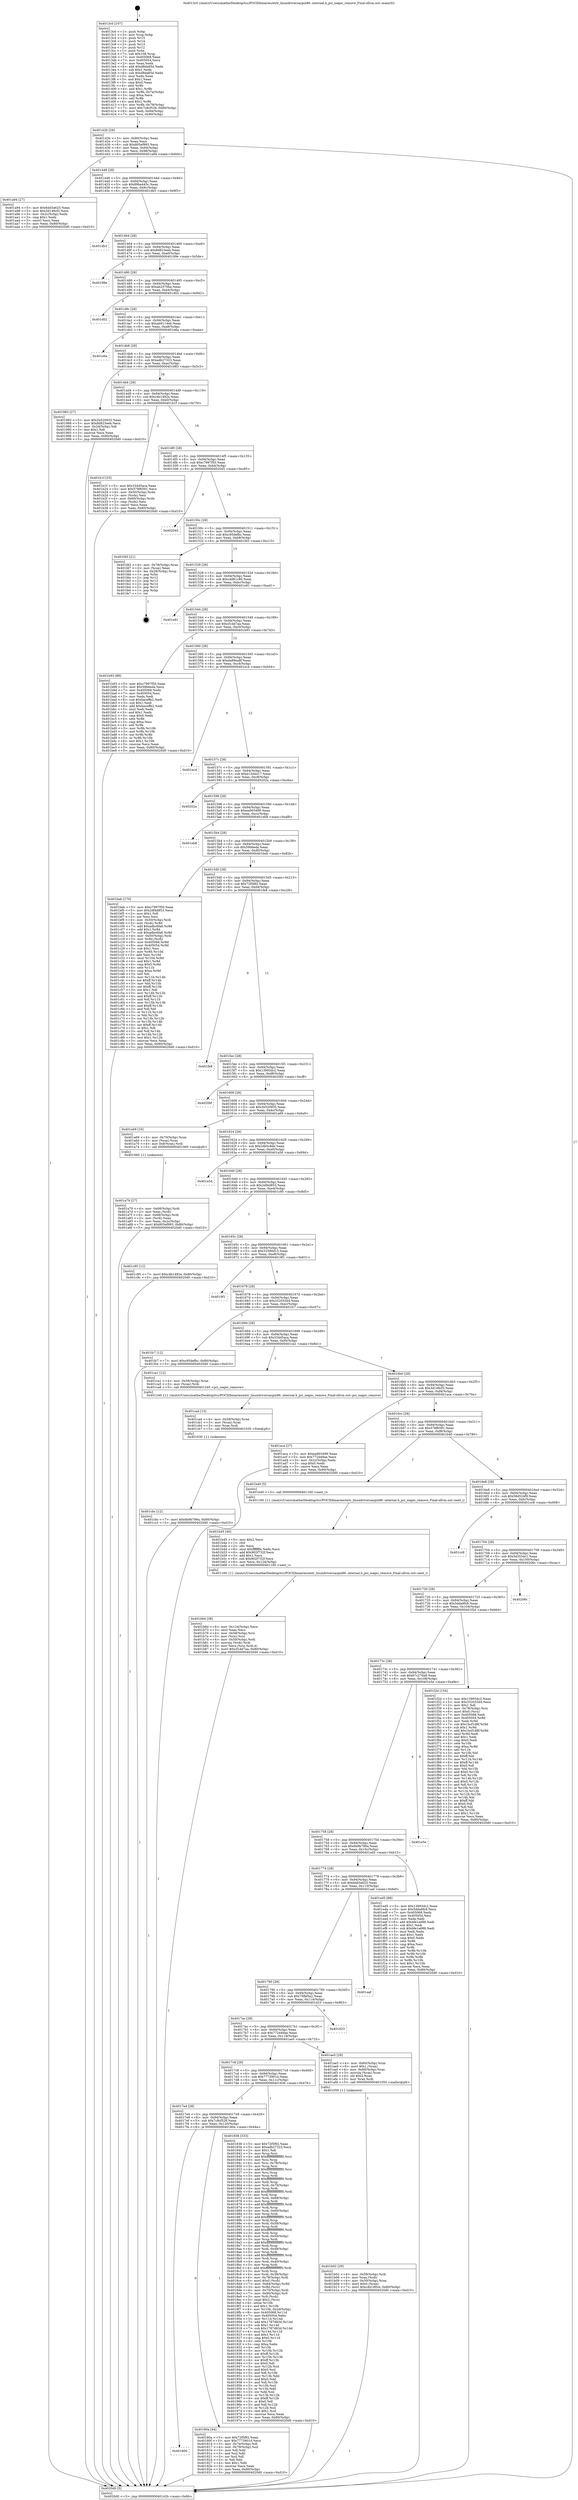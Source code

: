 digraph "0x4013c0" {
  label = "0x4013c0 (/mnt/c/Users/mathe/Desktop/tcc/POCII/binaries/extr_linuxdriversacpix86..internal.h_pci_ioapic_remove_Final-ollvm.out::main(0))"
  labelloc = "t"
  node[shape=record]

  Entry [label="",width=0.3,height=0.3,shape=circle,fillcolor=black,style=filled]
  "0x40142b" [label="{
     0x40142b [29]\l
     | [instrs]\l
     &nbsp;&nbsp;0x40142b \<+3\>: mov -0x80(%rbp),%eax\l
     &nbsp;&nbsp;0x40142e \<+2\>: mov %eax,%ecx\l
     &nbsp;&nbsp;0x401430 \<+6\>: sub $0x805ef993,%ecx\l
     &nbsp;&nbsp;0x401436 \<+6\>: mov %eax,-0x94(%rbp)\l
     &nbsp;&nbsp;0x40143c \<+6\>: mov %ecx,-0x98(%rbp)\l
     &nbsp;&nbsp;0x401442 \<+6\>: je 0000000000401a94 \<main+0x6d4\>\l
  }"]
  "0x401a94" [label="{
     0x401a94 [27]\l
     | [instrs]\l
     &nbsp;&nbsp;0x401a94 \<+5\>: mov $0x6dd3a625,%eax\l
     &nbsp;&nbsp;0x401a99 \<+5\>: mov $0x3d148cf3,%ecx\l
     &nbsp;&nbsp;0x401a9e \<+3\>: mov -0x2c(%rbp),%edx\l
     &nbsp;&nbsp;0x401aa1 \<+3\>: cmp $0x1,%edx\l
     &nbsp;&nbsp;0x401aa4 \<+3\>: cmovl %ecx,%eax\l
     &nbsp;&nbsp;0x401aa7 \<+3\>: mov %eax,-0x80(%rbp)\l
     &nbsp;&nbsp;0x401aaa \<+5\>: jmp 00000000004020d0 \<main+0xd10\>\l
  }"]
  "0x401448" [label="{
     0x401448 [28]\l
     | [instrs]\l
     &nbsp;&nbsp;0x401448 \<+5\>: jmp 000000000040144d \<main+0x8d\>\l
     &nbsp;&nbsp;0x40144d \<+6\>: mov -0x94(%rbp),%eax\l
     &nbsp;&nbsp;0x401453 \<+5\>: sub $0x89ba445c,%eax\l
     &nbsp;&nbsp;0x401458 \<+6\>: mov %eax,-0x9c(%rbp)\l
     &nbsp;&nbsp;0x40145e \<+6\>: je 0000000000401db3 \<main+0x9f3\>\l
  }"]
  Exit [label="",width=0.3,height=0.3,shape=circle,fillcolor=black,style=filled,peripheries=2]
  "0x401db3" [label="{
     0x401db3\l
  }", style=dashed]
  "0x401464" [label="{
     0x401464 [28]\l
     | [instrs]\l
     &nbsp;&nbsp;0x401464 \<+5\>: jmp 0000000000401469 \<main+0xa9\>\l
     &nbsp;&nbsp;0x401469 \<+6\>: mov -0x94(%rbp),%eax\l
     &nbsp;&nbsp;0x40146f \<+5\>: sub $0x8d823eeb,%eax\l
     &nbsp;&nbsp;0x401474 \<+6\>: mov %eax,-0xa0(%rbp)\l
     &nbsp;&nbsp;0x40147a \<+6\>: je 000000000040199e \<main+0x5de\>\l
  }"]
  "0x401cbc" [label="{
     0x401cbc [12]\l
     | [instrs]\l
     &nbsp;&nbsp;0x401cbc \<+7\>: movl $0x6b9b786a,-0x80(%rbp)\l
     &nbsp;&nbsp;0x401cc3 \<+5\>: jmp 00000000004020d0 \<main+0xd10\>\l
  }"]
  "0x40199e" [label="{
     0x40199e\l
  }", style=dashed]
  "0x401480" [label="{
     0x401480 [28]\l
     | [instrs]\l
     &nbsp;&nbsp;0x401480 \<+5\>: jmp 0000000000401485 \<main+0xc5\>\l
     &nbsp;&nbsp;0x401485 \<+6\>: mov -0x94(%rbp),%eax\l
     &nbsp;&nbsp;0x40148b \<+5\>: sub $0xab2570ba,%eax\l
     &nbsp;&nbsp;0x401490 \<+6\>: mov %eax,-0xa4(%rbp)\l
     &nbsp;&nbsp;0x401496 \<+6\>: je 0000000000401d02 \<main+0x942\>\l
  }"]
  "0x401cad" [label="{
     0x401cad [15]\l
     | [instrs]\l
     &nbsp;&nbsp;0x401cad \<+4\>: mov -0x58(%rbp),%rax\l
     &nbsp;&nbsp;0x401cb1 \<+3\>: mov (%rax),%rax\l
     &nbsp;&nbsp;0x401cb4 \<+3\>: mov %rax,%rdi\l
     &nbsp;&nbsp;0x401cb7 \<+5\>: call 0000000000401030 \<free@plt\>\l
     | [calls]\l
     &nbsp;&nbsp;0x401030 \{1\} (unknown)\l
  }"]
  "0x401d02" [label="{
     0x401d02\l
  }", style=dashed]
  "0x40149c" [label="{
     0x40149c [28]\l
     | [instrs]\l
     &nbsp;&nbsp;0x40149c \<+5\>: jmp 00000000004014a1 \<main+0xe1\>\l
     &nbsp;&nbsp;0x4014a1 \<+6\>: mov -0x94(%rbp),%eax\l
     &nbsp;&nbsp;0x4014a7 \<+5\>: sub $0xab9114eb,%eax\l
     &nbsp;&nbsp;0x4014ac \<+6\>: mov %eax,-0xa8(%rbp)\l
     &nbsp;&nbsp;0x4014b2 \<+6\>: je 0000000000401e6a \<main+0xaaa\>\l
  }"]
  "0x401b6d" [label="{
     0x401b6d [38]\l
     | [instrs]\l
     &nbsp;&nbsp;0x401b6d \<+6\>: mov -0x124(%rbp),%ecx\l
     &nbsp;&nbsp;0x401b73 \<+3\>: imul %eax,%ecx\l
     &nbsp;&nbsp;0x401b76 \<+4\>: mov -0x58(%rbp),%rsi\l
     &nbsp;&nbsp;0x401b7a \<+3\>: mov (%rsi),%rsi\l
     &nbsp;&nbsp;0x401b7d \<+4\>: mov -0x50(%rbp),%rdi\l
     &nbsp;&nbsp;0x401b81 \<+3\>: movslq (%rdi),%rdi\l
     &nbsp;&nbsp;0x401b84 \<+3\>: mov %ecx,(%rsi,%rdi,4)\l
     &nbsp;&nbsp;0x401b87 \<+7\>: movl $0xcf1dd7aa,-0x80(%rbp)\l
     &nbsp;&nbsp;0x401b8e \<+5\>: jmp 00000000004020d0 \<main+0xd10\>\l
  }"]
  "0x401e6a" [label="{
     0x401e6a\l
  }", style=dashed]
  "0x4014b8" [label="{
     0x4014b8 [28]\l
     | [instrs]\l
     &nbsp;&nbsp;0x4014b8 \<+5\>: jmp 00000000004014bd \<main+0xfd\>\l
     &nbsp;&nbsp;0x4014bd \<+6\>: mov -0x94(%rbp),%eax\l
     &nbsp;&nbsp;0x4014c3 \<+5\>: sub $0xadb27323,%eax\l
     &nbsp;&nbsp;0x4014c8 \<+6\>: mov %eax,-0xac(%rbp)\l
     &nbsp;&nbsp;0x4014ce \<+6\>: je 0000000000401983 \<main+0x5c3\>\l
  }"]
  "0x401b45" [label="{
     0x401b45 [40]\l
     | [instrs]\l
     &nbsp;&nbsp;0x401b45 \<+5\>: mov $0x2,%ecx\l
     &nbsp;&nbsp;0x401b4a \<+1\>: cltd\l
     &nbsp;&nbsp;0x401b4b \<+2\>: idiv %ecx\l
     &nbsp;&nbsp;0x401b4d \<+6\>: imul $0xfffffffe,%edx,%ecx\l
     &nbsp;&nbsp;0x401b53 \<+6\>: add $0x902f732f,%ecx\l
     &nbsp;&nbsp;0x401b59 \<+3\>: add $0x1,%ecx\l
     &nbsp;&nbsp;0x401b5c \<+6\>: sub $0x902f732f,%ecx\l
     &nbsp;&nbsp;0x401b62 \<+6\>: mov %ecx,-0x124(%rbp)\l
     &nbsp;&nbsp;0x401b68 \<+5\>: call 0000000000401160 \<next_i\>\l
     | [calls]\l
     &nbsp;&nbsp;0x401160 \{1\} (/mnt/c/Users/mathe/Desktop/tcc/POCII/binaries/extr_linuxdriversacpix86..internal.h_pci_ioapic_remove_Final-ollvm.out::next_i)\l
  }"]
  "0x401983" [label="{
     0x401983 [27]\l
     | [instrs]\l
     &nbsp;&nbsp;0x401983 \<+5\>: mov $0x2b520935,%eax\l
     &nbsp;&nbsp;0x401988 \<+5\>: mov $0x8d823eeb,%ecx\l
     &nbsp;&nbsp;0x40198d \<+3\>: mov -0x2d(%rbp),%dl\l
     &nbsp;&nbsp;0x401990 \<+3\>: test $0x1,%dl\l
     &nbsp;&nbsp;0x401993 \<+3\>: cmovne %ecx,%eax\l
     &nbsp;&nbsp;0x401996 \<+3\>: mov %eax,-0x80(%rbp)\l
     &nbsp;&nbsp;0x401999 \<+5\>: jmp 00000000004020d0 \<main+0xd10\>\l
  }"]
  "0x4014d4" [label="{
     0x4014d4 [28]\l
     | [instrs]\l
     &nbsp;&nbsp;0x4014d4 \<+5\>: jmp 00000000004014d9 \<main+0x119\>\l
     &nbsp;&nbsp;0x4014d9 \<+6\>: mov -0x94(%rbp),%eax\l
     &nbsp;&nbsp;0x4014df \<+5\>: sub $0xc4b1492e,%eax\l
     &nbsp;&nbsp;0x4014e4 \<+6\>: mov %eax,-0xb0(%rbp)\l
     &nbsp;&nbsp;0x4014ea \<+6\>: je 0000000000401b1f \<main+0x75f\>\l
  }"]
  "0x401b02" [label="{
     0x401b02 [29]\l
     | [instrs]\l
     &nbsp;&nbsp;0x401b02 \<+4\>: mov -0x58(%rbp),%rdi\l
     &nbsp;&nbsp;0x401b06 \<+3\>: mov %rax,(%rdi)\l
     &nbsp;&nbsp;0x401b09 \<+4\>: mov -0x50(%rbp),%rax\l
     &nbsp;&nbsp;0x401b0d \<+6\>: movl $0x0,(%rax)\l
     &nbsp;&nbsp;0x401b13 \<+7\>: movl $0xc4b1492e,-0x80(%rbp)\l
     &nbsp;&nbsp;0x401b1a \<+5\>: jmp 00000000004020d0 \<main+0xd10\>\l
  }"]
  "0x401b1f" [label="{
     0x401b1f [33]\l
     | [instrs]\l
     &nbsp;&nbsp;0x401b1f \<+5\>: mov $0x334d5aca,%eax\l
     &nbsp;&nbsp;0x401b24 \<+5\>: mov $0x578f6591,%ecx\l
     &nbsp;&nbsp;0x401b29 \<+4\>: mov -0x50(%rbp),%rdx\l
     &nbsp;&nbsp;0x401b2d \<+2\>: mov (%rdx),%esi\l
     &nbsp;&nbsp;0x401b2f \<+4\>: mov -0x60(%rbp),%rdx\l
     &nbsp;&nbsp;0x401b33 \<+2\>: cmp (%rdx),%esi\l
     &nbsp;&nbsp;0x401b35 \<+3\>: cmovl %ecx,%eax\l
     &nbsp;&nbsp;0x401b38 \<+3\>: mov %eax,-0x80(%rbp)\l
     &nbsp;&nbsp;0x401b3b \<+5\>: jmp 00000000004020d0 \<main+0xd10\>\l
  }"]
  "0x4014f0" [label="{
     0x4014f0 [28]\l
     | [instrs]\l
     &nbsp;&nbsp;0x4014f0 \<+5\>: jmp 00000000004014f5 \<main+0x135\>\l
     &nbsp;&nbsp;0x4014f5 \<+6\>: mov -0x94(%rbp),%eax\l
     &nbsp;&nbsp;0x4014fb \<+5\>: sub $0xc7997f50,%eax\l
     &nbsp;&nbsp;0x401500 \<+6\>: mov %eax,-0xb4(%rbp)\l
     &nbsp;&nbsp;0x401506 \<+6\>: je 0000000000402045 \<main+0xc85\>\l
  }"]
  "0x401a79" [label="{
     0x401a79 [27]\l
     | [instrs]\l
     &nbsp;&nbsp;0x401a79 \<+4\>: mov -0x68(%rbp),%rdi\l
     &nbsp;&nbsp;0x401a7d \<+2\>: mov %eax,(%rdi)\l
     &nbsp;&nbsp;0x401a7f \<+4\>: mov -0x68(%rbp),%rdi\l
     &nbsp;&nbsp;0x401a83 \<+2\>: mov (%rdi),%eax\l
     &nbsp;&nbsp;0x401a85 \<+3\>: mov %eax,-0x2c(%rbp)\l
     &nbsp;&nbsp;0x401a88 \<+7\>: movl $0x805ef993,-0x80(%rbp)\l
     &nbsp;&nbsp;0x401a8f \<+5\>: jmp 00000000004020d0 \<main+0xd10\>\l
  }"]
  "0x402045" [label="{
     0x402045\l
  }", style=dashed]
  "0x40150c" [label="{
     0x40150c [28]\l
     | [instrs]\l
     &nbsp;&nbsp;0x40150c \<+5\>: jmp 0000000000401511 \<main+0x151\>\l
     &nbsp;&nbsp;0x401511 \<+6\>: mov -0x94(%rbp),%eax\l
     &nbsp;&nbsp;0x401517 \<+5\>: sub $0xc95defbc,%eax\l
     &nbsp;&nbsp;0x40151c \<+6\>: mov %eax,-0xb8(%rbp)\l
     &nbsp;&nbsp;0x401522 \<+6\>: je 0000000000401fd3 \<main+0xc13\>\l
  }"]
  "0x4013c0" [label="{
     0x4013c0 [107]\l
     | [instrs]\l
     &nbsp;&nbsp;0x4013c0 \<+1\>: push %rbp\l
     &nbsp;&nbsp;0x4013c1 \<+3\>: mov %rsp,%rbp\l
     &nbsp;&nbsp;0x4013c4 \<+2\>: push %r15\l
     &nbsp;&nbsp;0x4013c6 \<+2\>: push %r14\l
     &nbsp;&nbsp;0x4013c8 \<+2\>: push %r13\l
     &nbsp;&nbsp;0x4013ca \<+2\>: push %r12\l
     &nbsp;&nbsp;0x4013cc \<+1\>: push %rbx\l
     &nbsp;&nbsp;0x4013cd \<+7\>: sub $0x108,%rsp\l
     &nbsp;&nbsp;0x4013d4 \<+7\>: mov 0x405068,%eax\l
     &nbsp;&nbsp;0x4013db \<+7\>: mov 0x405054,%ecx\l
     &nbsp;&nbsp;0x4013e2 \<+2\>: mov %eax,%edx\l
     &nbsp;&nbsp;0x4013e4 \<+6\>: add $0xd8da85d,%edx\l
     &nbsp;&nbsp;0x4013ea \<+3\>: sub $0x1,%edx\l
     &nbsp;&nbsp;0x4013ed \<+6\>: sub $0xd8da85d,%edx\l
     &nbsp;&nbsp;0x4013f3 \<+3\>: imul %edx,%eax\l
     &nbsp;&nbsp;0x4013f6 \<+3\>: and $0x1,%eax\l
     &nbsp;&nbsp;0x4013f9 \<+3\>: cmp $0x0,%eax\l
     &nbsp;&nbsp;0x4013fc \<+4\>: sete %r8b\l
     &nbsp;&nbsp;0x401400 \<+4\>: and $0x1,%r8b\l
     &nbsp;&nbsp;0x401404 \<+4\>: mov %r8b,-0x7a(%rbp)\l
     &nbsp;&nbsp;0x401408 \<+3\>: cmp $0xa,%ecx\l
     &nbsp;&nbsp;0x40140b \<+4\>: setl %r8b\l
     &nbsp;&nbsp;0x40140f \<+4\>: and $0x1,%r8b\l
     &nbsp;&nbsp;0x401413 \<+4\>: mov %r8b,-0x79(%rbp)\l
     &nbsp;&nbsp;0x401417 \<+7\>: movl $0x7c8cf528,-0x80(%rbp)\l
     &nbsp;&nbsp;0x40141e \<+6\>: mov %edi,-0x84(%rbp)\l
     &nbsp;&nbsp;0x401424 \<+7\>: mov %rsi,-0x90(%rbp)\l
  }"]
  "0x401fd3" [label="{
     0x401fd3 [21]\l
     | [instrs]\l
     &nbsp;&nbsp;0x401fd3 \<+4\>: mov -0x78(%rbp),%rax\l
     &nbsp;&nbsp;0x401fd7 \<+2\>: mov (%rax),%eax\l
     &nbsp;&nbsp;0x401fd9 \<+4\>: lea -0x28(%rbp),%rsp\l
     &nbsp;&nbsp;0x401fdd \<+1\>: pop %rbx\l
     &nbsp;&nbsp;0x401fde \<+2\>: pop %r12\l
     &nbsp;&nbsp;0x401fe0 \<+2\>: pop %r13\l
     &nbsp;&nbsp;0x401fe2 \<+2\>: pop %r14\l
     &nbsp;&nbsp;0x401fe4 \<+2\>: pop %r15\l
     &nbsp;&nbsp;0x401fe6 \<+1\>: pop %rbp\l
     &nbsp;&nbsp;0x401fe7 \<+1\>: ret\l
  }"]
  "0x401528" [label="{
     0x401528 [28]\l
     | [instrs]\l
     &nbsp;&nbsp;0x401528 \<+5\>: jmp 000000000040152d \<main+0x16d\>\l
     &nbsp;&nbsp;0x40152d \<+6\>: mov -0x94(%rbp),%eax\l
     &nbsp;&nbsp;0x401533 \<+5\>: sub $0xcdd61c80,%eax\l
     &nbsp;&nbsp;0x401538 \<+6\>: mov %eax,-0xbc(%rbp)\l
     &nbsp;&nbsp;0x40153e \<+6\>: je 0000000000401e91 \<main+0xad1\>\l
  }"]
  "0x4020d0" [label="{
     0x4020d0 [5]\l
     | [instrs]\l
     &nbsp;&nbsp;0x4020d0 \<+5\>: jmp 000000000040142b \<main+0x6b\>\l
  }"]
  "0x401e91" [label="{
     0x401e91\l
  }", style=dashed]
  "0x401544" [label="{
     0x401544 [28]\l
     | [instrs]\l
     &nbsp;&nbsp;0x401544 \<+5\>: jmp 0000000000401549 \<main+0x189\>\l
     &nbsp;&nbsp;0x401549 \<+6\>: mov -0x94(%rbp),%eax\l
     &nbsp;&nbsp;0x40154f \<+5\>: sub $0xcf1dd7aa,%eax\l
     &nbsp;&nbsp;0x401554 \<+6\>: mov %eax,-0xc0(%rbp)\l
     &nbsp;&nbsp;0x40155a \<+6\>: je 0000000000401b93 \<main+0x7d3\>\l
  }"]
  "0x401800" [label="{
     0x401800\l
  }", style=dashed]
  "0x401b93" [label="{
     0x401b93 [88]\l
     | [instrs]\l
     &nbsp;&nbsp;0x401b93 \<+5\>: mov $0xc7997f50,%eax\l
     &nbsp;&nbsp;0x401b98 \<+5\>: mov $0x59b6eda,%ecx\l
     &nbsp;&nbsp;0x401b9d \<+7\>: mov 0x405068,%edx\l
     &nbsp;&nbsp;0x401ba4 \<+7\>: mov 0x405054,%esi\l
     &nbsp;&nbsp;0x401bab \<+2\>: mov %edx,%edi\l
     &nbsp;&nbsp;0x401bad \<+6\>: sub $0xbaceffe2,%edi\l
     &nbsp;&nbsp;0x401bb3 \<+3\>: sub $0x1,%edi\l
     &nbsp;&nbsp;0x401bb6 \<+6\>: add $0xbaceffe2,%edi\l
     &nbsp;&nbsp;0x401bbc \<+3\>: imul %edi,%edx\l
     &nbsp;&nbsp;0x401bbf \<+3\>: and $0x1,%edx\l
     &nbsp;&nbsp;0x401bc2 \<+3\>: cmp $0x0,%edx\l
     &nbsp;&nbsp;0x401bc5 \<+4\>: sete %r8b\l
     &nbsp;&nbsp;0x401bc9 \<+3\>: cmp $0xa,%esi\l
     &nbsp;&nbsp;0x401bcc \<+4\>: setl %r9b\l
     &nbsp;&nbsp;0x401bd0 \<+3\>: mov %r8b,%r10b\l
     &nbsp;&nbsp;0x401bd3 \<+3\>: and %r9b,%r10b\l
     &nbsp;&nbsp;0x401bd6 \<+3\>: xor %r9b,%r8b\l
     &nbsp;&nbsp;0x401bd9 \<+3\>: or %r8b,%r10b\l
     &nbsp;&nbsp;0x401bdc \<+4\>: test $0x1,%r10b\l
     &nbsp;&nbsp;0x401be0 \<+3\>: cmovne %ecx,%eax\l
     &nbsp;&nbsp;0x401be3 \<+3\>: mov %eax,-0x80(%rbp)\l
     &nbsp;&nbsp;0x401be6 \<+5\>: jmp 00000000004020d0 \<main+0xd10\>\l
  }"]
  "0x401560" [label="{
     0x401560 [28]\l
     | [instrs]\l
     &nbsp;&nbsp;0x401560 \<+5\>: jmp 0000000000401565 \<main+0x1a5\>\l
     &nbsp;&nbsp;0x401565 \<+6\>: mov -0x94(%rbp),%eax\l
     &nbsp;&nbsp;0x40156b \<+5\>: sub $0xda89ea8f,%eax\l
     &nbsp;&nbsp;0x401570 \<+6\>: mov %eax,-0xc4(%rbp)\l
     &nbsp;&nbsp;0x401576 \<+6\>: je 0000000000401ec4 \<main+0xb04\>\l
  }"]
  "0x40180a" [label="{
     0x40180a [44]\l
     | [instrs]\l
     &nbsp;&nbsp;0x40180a \<+5\>: mov $0x72f5f92,%eax\l
     &nbsp;&nbsp;0x40180f \<+5\>: mov $0x7773901d,%ecx\l
     &nbsp;&nbsp;0x401814 \<+3\>: mov -0x7a(%rbp),%dl\l
     &nbsp;&nbsp;0x401817 \<+4\>: mov -0x79(%rbp),%sil\l
     &nbsp;&nbsp;0x40181b \<+3\>: mov %dl,%dil\l
     &nbsp;&nbsp;0x40181e \<+3\>: and %sil,%dil\l
     &nbsp;&nbsp;0x401821 \<+3\>: xor %sil,%dl\l
     &nbsp;&nbsp;0x401824 \<+3\>: or %dl,%dil\l
     &nbsp;&nbsp;0x401827 \<+4\>: test $0x1,%dil\l
     &nbsp;&nbsp;0x40182b \<+3\>: cmovne %ecx,%eax\l
     &nbsp;&nbsp;0x40182e \<+3\>: mov %eax,-0x80(%rbp)\l
     &nbsp;&nbsp;0x401831 \<+5\>: jmp 00000000004020d0 \<main+0xd10\>\l
  }"]
  "0x401ec4" [label="{
     0x401ec4\l
  }", style=dashed]
  "0x40157c" [label="{
     0x40157c [28]\l
     | [instrs]\l
     &nbsp;&nbsp;0x40157c \<+5\>: jmp 0000000000401581 \<main+0x1c1\>\l
     &nbsp;&nbsp;0x401581 \<+6\>: mov -0x94(%rbp),%eax\l
     &nbsp;&nbsp;0x401587 \<+5\>: sub $0xe12d4417,%eax\l
     &nbsp;&nbsp;0x40158c \<+6\>: mov %eax,-0xc8(%rbp)\l
     &nbsp;&nbsp;0x401592 \<+6\>: je 000000000040202a \<main+0xc6a\>\l
  }"]
  "0x4017e4" [label="{
     0x4017e4 [28]\l
     | [instrs]\l
     &nbsp;&nbsp;0x4017e4 \<+5\>: jmp 00000000004017e9 \<main+0x429\>\l
     &nbsp;&nbsp;0x4017e9 \<+6\>: mov -0x94(%rbp),%eax\l
     &nbsp;&nbsp;0x4017ef \<+5\>: sub $0x7c8cf528,%eax\l
     &nbsp;&nbsp;0x4017f4 \<+6\>: mov %eax,-0x120(%rbp)\l
     &nbsp;&nbsp;0x4017fa \<+6\>: je 000000000040180a \<main+0x44a\>\l
  }"]
  "0x40202a" [label="{
     0x40202a\l
  }", style=dashed]
  "0x401598" [label="{
     0x401598 [28]\l
     | [instrs]\l
     &nbsp;&nbsp;0x401598 \<+5\>: jmp 000000000040159d \<main+0x1dd\>\l
     &nbsp;&nbsp;0x40159d \<+6\>: mov -0x94(%rbp),%eax\l
     &nbsp;&nbsp;0x4015a3 \<+5\>: sub $0xea903499,%eax\l
     &nbsp;&nbsp;0x4015a8 \<+6\>: mov %eax,-0xcc(%rbp)\l
     &nbsp;&nbsp;0x4015ae \<+6\>: je 0000000000401eb8 \<main+0xaf8\>\l
  }"]
  "0x401836" [label="{
     0x401836 [333]\l
     | [instrs]\l
     &nbsp;&nbsp;0x401836 \<+5\>: mov $0x72f5f92,%eax\l
     &nbsp;&nbsp;0x40183b \<+5\>: mov $0xadb27323,%ecx\l
     &nbsp;&nbsp;0x401840 \<+2\>: mov $0x1,%dl\l
     &nbsp;&nbsp;0x401842 \<+3\>: mov %rsp,%rsi\l
     &nbsp;&nbsp;0x401845 \<+4\>: add $0xfffffffffffffff0,%rsi\l
     &nbsp;&nbsp;0x401849 \<+3\>: mov %rsi,%rsp\l
     &nbsp;&nbsp;0x40184c \<+4\>: mov %rsi,-0x78(%rbp)\l
     &nbsp;&nbsp;0x401850 \<+3\>: mov %rsp,%rsi\l
     &nbsp;&nbsp;0x401853 \<+4\>: add $0xfffffffffffffff0,%rsi\l
     &nbsp;&nbsp;0x401857 \<+3\>: mov %rsi,%rsp\l
     &nbsp;&nbsp;0x40185a \<+3\>: mov %rsp,%rdi\l
     &nbsp;&nbsp;0x40185d \<+4\>: add $0xfffffffffffffff0,%rdi\l
     &nbsp;&nbsp;0x401861 \<+3\>: mov %rdi,%rsp\l
     &nbsp;&nbsp;0x401864 \<+4\>: mov %rdi,-0x70(%rbp)\l
     &nbsp;&nbsp;0x401868 \<+3\>: mov %rsp,%rdi\l
     &nbsp;&nbsp;0x40186b \<+4\>: add $0xfffffffffffffff0,%rdi\l
     &nbsp;&nbsp;0x40186f \<+3\>: mov %rdi,%rsp\l
     &nbsp;&nbsp;0x401872 \<+4\>: mov %rdi,-0x68(%rbp)\l
     &nbsp;&nbsp;0x401876 \<+3\>: mov %rsp,%rdi\l
     &nbsp;&nbsp;0x401879 \<+4\>: add $0xfffffffffffffff0,%rdi\l
     &nbsp;&nbsp;0x40187d \<+3\>: mov %rdi,%rsp\l
     &nbsp;&nbsp;0x401880 \<+4\>: mov %rdi,-0x60(%rbp)\l
     &nbsp;&nbsp;0x401884 \<+3\>: mov %rsp,%rdi\l
     &nbsp;&nbsp;0x401887 \<+4\>: add $0xfffffffffffffff0,%rdi\l
     &nbsp;&nbsp;0x40188b \<+3\>: mov %rdi,%rsp\l
     &nbsp;&nbsp;0x40188e \<+4\>: mov %rdi,-0x58(%rbp)\l
     &nbsp;&nbsp;0x401892 \<+3\>: mov %rsp,%rdi\l
     &nbsp;&nbsp;0x401895 \<+4\>: add $0xfffffffffffffff0,%rdi\l
     &nbsp;&nbsp;0x401899 \<+3\>: mov %rdi,%rsp\l
     &nbsp;&nbsp;0x40189c \<+4\>: mov %rdi,-0x50(%rbp)\l
     &nbsp;&nbsp;0x4018a0 \<+3\>: mov %rsp,%rdi\l
     &nbsp;&nbsp;0x4018a3 \<+4\>: add $0xfffffffffffffff0,%rdi\l
     &nbsp;&nbsp;0x4018a7 \<+3\>: mov %rdi,%rsp\l
     &nbsp;&nbsp;0x4018aa \<+4\>: mov %rdi,-0x48(%rbp)\l
     &nbsp;&nbsp;0x4018ae \<+3\>: mov %rsp,%rdi\l
     &nbsp;&nbsp;0x4018b1 \<+4\>: add $0xfffffffffffffff0,%rdi\l
     &nbsp;&nbsp;0x4018b5 \<+3\>: mov %rdi,%rsp\l
     &nbsp;&nbsp;0x4018b8 \<+4\>: mov %rdi,-0x40(%rbp)\l
     &nbsp;&nbsp;0x4018bc \<+3\>: mov %rsp,%rdi\l
     &nbsp;&nbsp;0x4018bf \<+4\>: add $0xfffffffffffffff0,%rdi\l
     &nbsp;&nbsp;0x4018c3 \<+3\>: mov %rdi,%rsp\l
     &nbsp;&nbsp;0x4018c6 \<+4\>: mov %rdi,-0x38(%rbp)\l
     &nbsp;&nbsp;0x4018ca \<+4\>: mov -0x78(%rbp),%rdi\l
     &nbsp;&nbsp;0x4018ce \<+6\>: movl $0x0,(%rdi)\l
     &nbsp;&nbsp;0x4018d4 \<+7\>: mov -0x84(%rbp),%r8d\l
     &nbsp;&nbsp;0x4018db \<+3\>: mov %r8d,(%rsi)\l
     &nbsp;&nbsp;0x4018de \<+4\>: mov -0x70(%rbp),%rdi\l
     &nbsp;&nbsp;0x4018e2 \<+7\>: mov -0x90(%rbp),%r9\l
     &nbsp;&nbsp;0x4018e9 \<+3\>: mov %r9,(%rdi)\l
     &nbsp;&nbsp;0x4018ec \<+3\>: cmpl $0x2,(%rsi)\l
     &nbsp;&nbsp;0x4018ef \<+4\>: setne %r10b\l
     &nbsp;&nbsp;0x4018f3 \<+4\>: and $0x1,%r10b\l
     &nbsp;&nbsp;0x4018f7 \<+4\>: mov %r10b,-0x2d(%rbp)\l
     &nbsp;&nbsp;0x4018fb \<+8\>: mov 0x405068,%r11d\l
     &nbsp;&nbsp;0x401903 \<+7\>: mov 0x405054,%ebx\l
     &nbsp;&nbsp;0x40190a \<+3\>: mov %r11d,%r14d\l
     &nbsp;&nbsp;0x40190d \<+7\>: add $0x1787d83d,%r14d\l
     &nbsp;&nbsp;0x401914 \<+4\>: sub $0x1,%r14d\l
     &nbsp;&nbsp;0x401918 \<+7\>: sub $0x1787d83d,%r14d\l
     &nbsp;&nbsp;0x40191f \<+4\>: imul %r14d,%r11d\l
     &nbsp;&nbsp;0x401923 \<+4\>: and $0x1,%r11d\l
     &nbsp;&nbsp;0x401927 \<+4\>: cmp $0x0,%r11d\l
     &nbsp;&nbsp;0x40192b \<+4\>: sete %r10b\l
     &nbsp;&nbsp;0x40192f \<+3\>: cmp $0xa,%ebx\l
     &nbsp;&nbsp;0x401932 \<+4\>: setl %r15b\l
     &nbsp;&nbsp;0x401936 \<+3\>: mov %r10b,%r12b\l
     &nbsp;&nbsp;0x401939 \<+4\>: xor $0xff,%r12b\l
     &nbsp;&nbsp;0x40193d \<+3\>: mov %r15b,%r13b\l
     &nbsp;&nbsp;0x401940 \<+4\>: xor $0xff,%r13b\l
     &nbsp;&nbsp;0x401944 \<+3\>: xor $0x0,%dl\l
     &nbsp;&nbsp;0x401947 \<+3\>: mov %r12b,%sil\l
     &nbsp;&nbsp;0x40194a \<+4\>: and $0x0,%sil\l
     &nbsp;&nbsp;0x40194e \<+3\>: and %dl,%r10b\l
     &nbsp;&nbsp;0x401951 \<+3\>: mov %r13b,%dil\l
     &nbsp;&nbsp;0x401954 \<+4\>: and $0x0,%dil\l
     &nbsp;&nbsp;0x401958 \<+3\>: and %dl,%r15b\l
     &nbsp;&nbsp;0x40195b \<+3\>: or %r10b,%sil\l
     &nbsp;&nbsp;0x40195e \<+3\>: or %r15b,%dil\l
     &nbsp;&nbsp;0x401961 \<+3\>: xor %dil,%sil\l
     &nbsp;&nbsp;0x401964 \<+3\>: or %r13b,%r12b\l
     &nbsp;&nbsp;0x401967 \<+4\>: xor $0xff,%r12b\l
     &nbsp;&nbsp;0x40196b \<+3\>: or $0x0,%dl\l
     &nbsp;&nbsp;0x40196e \<+3\>: and %dl,%r12b\l
     &nbsp;&nbsp;0x401971 \<+3\>: or %r12b,%sil\l
     &nbsp;&nbsp;0x401974 \<+4\>: test $0x1,%sil\l
     &nbsp;&nbsp;0x401978 \<+3\>: cmovne %ecx,%eax\l
     &nbsp;&nbsp;0x40197b \<+3\>: mov %eax,-0x80(%rbp)\l
     &nbsp;&nbsp;0x40197e \<+5\>: jmp 00000000004020d0 \<main+0xd10\>\l
  }"]
  "0x401eb8" [label="{
     0x401eb8\l
  }", style=dashed]
  "0x4015b4" [label="{
     0x4015b4 [28]\l
     | [instrs]\l
     &nbsp;&nbsp;0x4015b4 \<+5\>: jmp 00000000004015b9 \<main+0x1f9\>\l
     &nbsp;&nbsp;0x4015b9 \<+6\>: mov -0x94(%rbp),%eax\l
     &nbsp;&nbsp;0x4015bf \<+5\>: sub $0x59b6eda,%eax\l
     &nbsp;&nbsp;0x4015c4 \<+6\>: mov %eax,-0xd0(%rbp)\l
     &nbsp;&nbsp;0x4015ca \<+6\>: je 0000000000401beb \<main+0x82b\>\l
  }"]
  "0x4017c8" [label="{
     0x4017c8 [28]\l
     | [instrs]\l
     &nbsp;&nbsp;0x4017c8 \<+5\>: jmp 00000000004017cd \<main+0x40d\>\l
     &nbsp;&nbsp;0x4017cd \<+6\>: mov -0x94(%rbp),%eax\l
     &nbsp;&nbsp;0x4017d3 \<+5\>: sub $0x7773901d,%eax\l
     &nbsp;&nbsp;0x4017d8 \<+6\>: mov %eax,-0x11c(%rbp)\l
     &nbsp;&nbsp;0x4017de \<+6\>: je 0000000000401836 \<main+0x476\>\l
  }"]
  "0x401beb" [label="{
     0x401beb [170]\l
     | [instrs]\l
     &nbsp;&nbsp;0x401beb \<+5\>: mov $0xc7997f50,%eax\l
     &nbsp;&nbsp;0x401bf0 \<+5\>: mov $0x2df4d853,%ecx\l
     &nbsp;&nbsp;0x401bf5 \<+2\>: mov $0x1,%dl\l
     &nbsp;&nbsp;0x401bf7 \<+2\>: xor %esi,%esi\l
     &nbsp;&nbsp;0x401bf9 \<+4\>: mov -0x50(%rbp),%rdi\l
     &nbsp;&nbsp;0x401bfd \<+3\>: mov (%rdi),%r8d\l
     &nbsp;&nbsp;0x401c00 \<+7\>: add $0xadbc6fa6,%r8d\l
     &nbsp;&nbsp;0x401c07 \<+4\>: add $0x1,%r8d\l
     &nbsp;&nbsp;0x401c0b \<+7\>: sub $0xadbc6fa6,%r8d\l
     &nbsp;&nbsp;0x401c12 \<+4\>: mov -0x50(%rbp),%rdi\l
     &nbsp;&nbsp;0x401c16 \<+3\>: mov %r8d,(%rdi)\l
     &nbsp;&nbsp;0x401c19 \<+8\>: mov 0x405068,%r8d\l
     &nbsp;&nbsp;0x401c21 \<+8\>: mov 0x405054,%r9d\l
     &nbsp;&nbsp;0x401c29 \<+3\>: sub $0x1,%esi\l
     &nbsp;&nbsp;0x401c2c \<+3\>: mov %r8d,%r10d\l
     &nbsp;&nbsp;0x401c2f \<+3\>: add %esi,%r10d\l
     &nbsp;&nbsp;0x401c32 \<+4\>: imul %r10d,%r8d\l
     &nbsp;&nbsp;0x401c36 \<+4\>: and $0x1,%r8d\l
     &nbsp;&nbsp;0x401c3a \<+4\>: cmp $0x0,%r8d\l
     &nbsp;&nbsp;0x401c3e \<+4\>: sete %r11b\l
     &nbsp;&nbsp;0x401c42 \<+4\>: cmp $0xa,%r9d\l
     &nbsp;&nbsp;0x401c46 \<+3\>: setl %bl\l
     &nbsp;&nbsp;0x401c49 \<+3\>: mov %r11b,%r14b\l
     &nbsp;&nbsp;0x401c4c \<+4\>: xor $0xff,%r14b\l
     &nbsp;&nbsp;0x401c50 \<+3\>: mov %bl,%r15b\l
     &nbsp;&nbsp;0x401c53 \<+4\>: xor $0xff,%r15b\l
     &nbsp;&nbsp;0x401c57 \<+3\>: xor $0x1,%dl\l
     &nbsp;&nbsp;0x401c5a \<+3\>: mov %r14b,%r12b\l
     &nbsp;&nbsp;0x401c5d \<+4\>: and $0xff,%r12b\l
     &nbsp;&nbsp;0x401c61 \<+3\>: and %dl,%r11b\l
     &nbsp;&nbsp;0x401c64 \<+3\>: mov %r15b,%r13b\l
     &nbsp;&nbsp;0x401c67 \<+4\>: and $0xff,%r13b\l
     &nbsp;&nbsp;0x401c6b \<+2\>: and %dl,%bl\l
     &nbsp;&nbsp;0x401c6d \<+3\>: or %r11b,%r12b\l
     &nbsp;&nbsp;0x401c70 \<+3\>: or %bl,%r13b\l
     &nbsp;&nbsp;0x401c73 \<+3\>: xor %r13b,%r12b\l
     &nbsp;&nbsp;0x401c76 \<+3\>: or %r15b,%r14b\l
     &nbsp;&nbsp;0x401c79 \<+4\>: xor $0xff,%r14b\l
     &nbsp;&nbsp;0x401c7d \<+3\>: or $0x1,%dl\l
     &nbsp;&nbsp;0x401c80 \<+3\>: and %dl,%r14b\l
     &nbsp;&nbsp;0x401c83 \<+3\>: or %r14b,%r12b\l
     &nbsp;&nbsp;0x401c86 \<+4\>: test $0x1,%r12b\l
     &nbsp;&nbsp;0x401c8a \<+3\>: cmovne %ecx,%eax\l
     &nbsp;&nbsp;0x401c8d \<+3\>: mov %eax,-0x80(%rbp)\l
     &nbsp;&nbsp;0x401c90 \<+5\>: jmp 00000000004020d0 \<main+0xd10\>\l
  }"]
  "0x4015d0" [label="{
     0x4015d0 [28]\l
     | [instrs]\l
     &nbsp;&nbsp;0x4015d0 \<+5\>: jmp 00000000004015d5 \<main+0x215\>\l
     &nbsp;&nbsp;0x4015d5 \<+6\>: mov -0x94(%rbp),%eax\l
     &nbsp;&nbsp;0x4015db \<+5\>: sub $0x72f5f92,%eax\l
     &nbsp;&nbsp;0x4015e0 \<+6\>: mov %eax,-0xd4(%rbp)\l
     &nbsp;&nbsp;0x4015e6 \<+6\>: je 0000000000401fe8 \<main+0xc28\>\l
  }"]
  "0x401ae5" [label="{
     0x401ae5 [29]\l
     | [instrs]\l
     &nbsp;&nbsp;0x401ae5 \<+4\>: mov -0x60(%rbp),%rax\l
     &nbsp;&nbsp;0x401ae9 \<+6\>: movl $0x1,(%rax)\l
     &nbsp;&nbsp;0x401aef \<+4\>: mov -0x60(%rbp),%rax\l
     &nbsp;&nbsp;0x401af3 \<+3\>: movslq (%rax),%rax\l
     &nbsp;&nbsp;0x401af6 \<+4\>: shl $0x2,%rax\l
     &nbsp;&nbsp;0x401afa \<+3\>: mov %rax,%rdi\l
     &nbsp;&nbsp;0x401afd \<+5\>: call 0000000000401050 \<malloc@plt\>\l
     | [calls]\l
     &nbsp;&nbsp;0x401050 \{1\} (unknown)\l
  }"]
  "0x401fe8" [label="{
     0x401fe8\l
  }", style=dashed]
  "0x4015ec" [label="{
     0x4015ec [28]\l
     | [instrs]\l
     &nbsp;&nbsp;0x4015ec \<+5\>: jmp 00000000004015f1 \<main+0x231\>\l
     &nbsp;&nbsp;0x4015f1 \<+6\>: mov -0x94(%rbp),%eax\l
     &nbsp;&nbsp;0x4015f7 \<+5\>: sub $0x13993dc2,%eax\l
     &nbsp;&nbsp;0x4015fc \<+6\>: mov %eax,-0xd8(%rbp)\l
     &nbsp;&nbsp;0x401602 \<+6\>: je 00000000004020bf \<main+0xcff\>\l
  }"]
  "0x4017ac" [label="{
     0x4017ac [28]\l
     | [instrs]\l
     &nbsp;&nbsp;0x4017ac \<+5\>: jmp 00000000004017b1 \<main+0x3f1\>\l
     &nbsp;&nbsp;0x4017b1 \<+6\>: mov -0x94(%rbp),%eax\l
     &nbsp;&nbsp;0x4017b7 \<+5\>: sub $0x772d49ae,%eax\l
     &nbsp;&nbsp;0x4017bc \<+6\>: mov %eax,-0x118(%rbp)\l
     &nbsp;&nbsp;0x4017c2 \<+6\>: je 0000000000401ae5 \<main+0x725\>\l
  }"]
  "0x4020bf" [label="{
     0x4020bf\l
  }", style=dashed]
  "0x401608" [label="{
     0x401608 [28]\l
     | [instrs]\l
     &nbsp;&nbsp;0x401608 \<+5\>: jmp 000000000040160d \<main+0x24d\>\l
     &nbsp;&nbsp;0x40160d \<+6\>: mov -0x94(%rbp),%eax\l
     &nbsp;&nbsp;0x401613 \<+5\>: sub $0x2b520935,%eax\l
     &nbsp;&nbsp;0x401618 \<+6\>: mov %eax,-0xdc(%rbp)\l
     &nbsp;&nbsp;0x40161e \<+6\>: je 0000000000401a69 \<main+0x6a9\>\l
  }"]
  "0x401d23" [label="{
     0x401d23\l
  }", style=dashed]
  "0x401a69" [label="{
     0x401a69 [16]\l
     | [instrs]\l
     &nbsp;&nbsp;0x401a69 \<+4\>: mov -0x70(%rbp),%rax\l
     &nbsp;&nbsp;0x401a6d \<+3\>: mov (%rax),%rax\l
     &nbsp;&nbsp;0x401a70 \<+4\>: mov 0x8(%rax),%rdi\l
     &nbsp;&nbsp;0x401a74 \<+5\>: call 0000000000401060 \<atoi@plt\>\l
     | [calls]\l
     &nbsp;&nbsp;0x401060 \{1\} (unknown)\l
  }"]
  "0x401624" [label="{
     0x401624 [28]\l
     | [instrs]\l
     &nbsp;&nbsp;0x401624 \<+5\>: jmp 0000000000401629 \<main+0x269\>\l
     &nbsp;&nbsp;0x401629 \<+6\>: mov -0x94(%rbp),%eax\l
     &nbsp;&nbsp;0x40162f \<+5\>: sub $0x2db5c8de,%eax\l
     &nbsp;&nbsp;0x401634 \<+6\>: mov %eax,-0xe0(%rbp)\l
     &nbsp;&nbsp;0x40163a \<+6\>: je 0000000000401a5d \<main+0x69d\>\l
  }"]
  "0x401790" [label="{
     0x401790 [28]\l
     | [instrs]\l
     &nbsp;&nbsp;0x401790 \<+5\>: jmp 0000000000401795 \<main+0x3d5\>\l
     &nbsp;&nbsp;0x401795 \<+6\>: mov -0x94(%rbp),%eax\l
     &nbsp;&nbsp;0x40179b \<+5\>: sub $0x75fbf5a2,%eax\l
     &nbsp;&nbsp;0x4017a0 \<+6\>: mov %eax,-0x114(%rbp)\l
     &nbsp;&nbsp;0x4017a6 \<+6\>: je 0000000000401d23 \<main+0x963\>\l
  }"]
  "0x401a5d" [label="{
     0x401a5d\l
  }", style=dashed]
  "0x401640" [label="{
     0x401640 [28]\l
     | [instrs]\l
     &nbsp;&nbsp;0x401640 \<+5\>: jmp 0000000000401645 \<main+0x285\>\l
     &nbsp;&nbsp;0x401645 \<+6\>: mov -0x94(%rbp),%eax\l
     &nbsp;&nbsp;0x40164b \<+5\>: sub $0x2df4d853,%eax\l
     &nbsp;&nbsp;0x401650 \<+6\>: mov %eax,-0xe4(%rbp)\l
     &nbsp;&nbsp;0x401656 \<+6\>: je 0000000000401c95 \<main+0x8d5\>\l
  }"]
  "0x401aaf" [label="{
     0x401aaf\l
  }", style=dashed]
  "0x401c95" [label="{
     0x401c95 [12]\l
     | [instrs]\l
     &nbsp;&nbsp;0x401c95 \<+7\>: movl $0xc4b1492e,-0x80(%rbp)\l
     &nbsp;&nbsp;0x401c9c \<+5\>: jmp 00000000004020d0 \<main+0xd10\>\l
  }"]
  "0x40165c" [label="{
     0x40165c [28]\l
     | [instrs]\l
     &nbsp;&nbsp;0x40165c \<+5\>: jmp 0000000000401661 \<main+0x2a1\>\l
     &nbsp;&nbsp;0x401661 \<+6\>: mov -0x94(%rbp),%eax\l
     &nbsp;&nbsp;0x401667 \<+5\>: sub $0x32590d15,%eax\l
     &nbsp;&nbsp;0x40166c \<+6\>: mov %eax,-0xe8(%rbp)\l
     &nbsp;&nbsp;0x401672 \<+6\>: je 00000000004019f1 \<main+0x631\>\l
  }"]
  "0x401774" [label="{
     0x401774 [28]\l
     | [instrs]\l
     &nbsp;&nbsp;0x401774 \<+5\>: jmp 0000000000401779 \<main+0x3b9\>\l
     &nbsp;&nbsp;0x401779 \<+6\>: mov -0x94(%rbp),%eax\l
     &nbsp;&nbsp;0x40177f \<+5\>: sub $0x6dd3a625,%eax\l
     &nbsp;&nbsp;0x401784 \<+6\>: mov %eax,-0x110(%rbp)\l
     &nbsp;&nbsp;0x40178a \<+6\>: je 0000000000401aaf \<main+0x6ef\>\l
  }"]
  "0x4019f1" [label="{
     0x4019f1\l
  }", style=dashed]
  "0x401678" [label="{
     0x401678 [28]\l
     | [instrs]\l
     &nbsp;&nbsp;0x401678 \<+5\>: jmp 000000000040167d \<main+0x2bd\>\l
     &nbsp;&nbsp;0x40167d \<+6\>: mov -0x94(%rbp),%eax\l
     &nbsp;&nbsp;0x401683 \<+5\>: sub $0x332033d4,%eax\l
     &nbsp;&nbsp;0x401688 \<+6\>: mov %eax,-0xec(%rbp)\l
     &nbsp;&nbsp;0x40168e \<+6\>: je 0000000000401fc7 \<main+0xc07\>\l
  }"]
  "0x401ed5" [label="{
     0x401ed5 [88]\l
     | [instrs]\l
     &nbsp;&nbsp;0x401ed5 \<+5\>: mov $0x13993dc2,%eax\l
     &nbsp;&nbsp;0x401eda \<+5\>: mov $0x5dda8fc8,%ecx\l
     &nbsp;&nbsp;0x401edf \<+7\>: mov 0x405068,%edx\l
     &nbsp;&nbsp;0x401ee6 \<+7\>: mov 0x405054,%esi\l
     &nbsp;&nbsp;0x401eed \<+2\>: mov %edx,%edi\l
     &nbsp;&nbsp;0x401eef \<+6\>: add $0xbfe1a688,%edi\l
     &nbsp;&nbsp;0x401ef5 \<+3\>: sub $0x1,%edi\l
     &nbsp;&nbsp;0x401ef8 \<+6\>: sub $0xbfe1a688,%edi\l
     &nbsp;&nbsp;0x401efe \<+3\>: imul %edi,%edx\l
     &nbsp;&nbsp;0x401f01 \<+3\>: and $0x1,%edx\l
     &nbsp;&nbsp;0x401f04 \<+3\>: cmp $0x0,%edx\l
     &nbsp;&nbsp;0x401f07 \<+4\>: sete %r8b\l
     &nbsp;&nbsp;0x401f0b \<+3\>: cmp $0xa,%esi\l
     &nbsp;&nbsp;0x401f0e \<+4\>: setl %r9b\l
     &nbsp;&nbsp;0x401f12 \<+3\>: mov %r8b,%r10b\l
     &nbsp;&nbsp;0x401f15 \<+3\>: and %r9b,%r10b\l
     &nbsp;&nbsp;0x401f18 \<+3\>: xor %r9b,%r8b\l
     &nbsp;&nbsp;0x401f1b \<+3\>: or %r8b,%r10b\l
     &nbsp;&nbsp;0x401f1e \<+4\>: test $0x1,%r10b\l
     &nbsp;&nbsp;0x401f22 \<+3\>: cmovne %ecx,%eax\l
     &nbsp;&nbsp;0x401f25 \<+3\>: mov %eax,-0x80(%rbp)\l
     &nbsp;&nbsp;0x401f28 \<+5\>: jmp 00000000004020d0 \<main+0xd10\>\l
  }"]
  "0x401fc7" [label="{
     0x401fc7 [12]\l
     | [instrs]\l
     &nbsp;&nbsp;0x401fc7 \<+7\>: movl $0xc95defbc,-0x80(%rbp)\l
     &nbsp;&nbsp;0x401fce \<+5\>: jmp 00000000004020d0 \<main+0xd10\>\l
  }"]
  "0x401694" [label="{
     0x401694 [28]\l
     | [instrs]\l
     &nbsp;&nbsp;0x401694 \<+5\>: jmp 0000000000401699 \<main+0x2d9\>\l
     &nbsp;&nbsp;0x401699 \<+6\>: mov -0x94(%rbp),%eax\l
     &nbsp;&nbsp;0x40169f \<+5\>: sub $0x334d5aca,%eax\l
     &nbsp;&nbsp;0x4016a4 \<+6\>: mov %eax,-0xf0(%rbp)\l
     &nbsp;&nbsp;0x4016aa \<+6\>: je 0000000000401ca1 \<main+0x8e1\>\l
  }"]
  "0x401758" [label="{
     0x401758 [28]\l
     | [instrs]\l
     &nbsp;&nbsp;0x401758 \<+5\>: jmp 000000000040175d \<main+0x39d\>\l
     &nbsp;&nbsp;0x40175d \<+6\>: mov -0x94(%rbp),%eax\l
     &nbsp;&nbsp;0x401763 \<+5\>: sub $0x6b9b786a,%eax\l
     &nbsp;&nbsp;0x401768 \<+6\>: mov %eax,-0x10c(%rbp)\l
     &nbsp;&nbsp;0x40176e \<+6\>: je 0000000000401ed5 \<main+0xb15\>\l
  }"]
  "0x401ca1" [label="{
     0x401ca1 [12]\l
     | [instrs]\l
     &nbsp;&nbsp;0x401ca1 \<+4\>: mov -0x58(%rbp),%rax\l
     &nbsp;&nbsp;0x401ca5 \<+3\>: mov (%rax),%rdi\l
     &nbsp;&nbsp;0x401ca8 \<+5\>: call 0000000000401240 \<pci_ioapic_remove\>\l
     | [calls]\l
     &nbsp;&nbsp;0x401240 \{1\} (/mnt/c/Users/mathe/Desktop/tcc/POCII/binaries/extr_linuxdriversacpix86..internal.h_pci_ioapic_remove_Final-ollvm.out::pci_ioapic_remove)\l
  }"]
  "0x4016b0" [label="{
     0x4016b0 [28]\l
     | [instrs]\l
     &nbsp;&nbsp;0x4016b0 \<+5\>: jmp 00000000004016b5 \<main+0x2f5\>\l
     &nbsp;&nbsp;0x4016b5 \<+6\>: mov -0x94(%rbp),%eax\l
     &nbsp;&nbsp;0x4016bb \<+5\>: sub $0x3d148cf3,%eax\l
     &nbsp;&nbsp;0x4016c0 \<+6\>: mov %eax,-0xf4(%rbp)\l
     &nbsp;&nbsp;0x4016c6 \<+6\>: je 0000000000401aca \<main+0x70a\>\l
  }"]
  "0x401e5e" [label="{
     0x401e5e\l
  }", style=dashed]
  "0x401aca" [label="{
     0x401aca [27]\l
     | [instrs]\l
     &nbsp;&nbsp;0x401aca \<+5\>: mov $0xea903499,%eax\l
     &nbsp;&nbsp;0x401acf \<+5\>: mov $0x772d49ae,%ecx\l
     &nbsp;&nbsp;0x401ad4 \<+3\>: mov -0x2c(%rbp),%edx\l
     &nbsp;&nbsp;0x401ad7 \<+3\>: cmp $0x0,%edx\l
     &nbsp;&nbsp;0x401ada \<+3\>: cmove %ecx,%eax\l
     &nbsp;&nbsp;0x401add \<+3\>: mov %eax,-0x80(%rbp)\l
     &nbsp;&nbsp;0x401ae0 \<+5\>: jmp 00000000004020d0 \<main+0xd10\>\l
  }"]
  "0x4016cc" [label="{
     0x4016cc [28]\l
     | [instrs]\l
     &nbsp;&nbsp;0x4016cc \<+5\>: jmp 00000000004016d1 \<main+0x311\>\l
     &nbsp;&nbsp;0x4016d1 \<+6\>: mov -0x94(%rbp),%eax\l
     &nbsp;&nbsp;0x4016d7 \<+5\>: sub $0x578f6591,%eax\l
     &nbsp;&nbsp;0x4016dc \<+6\>: mov %eax,-0xf8(%rbp)\l
     &nbsp;&nbsp;0x4016e2 \<+6\>: je 0000000000401b40 \<main+0x780\>\l
  }"]
  "0x40173c" [label="{
     0x40173c [28]\l
     | [instrs]\l
     &nbsp;&nbsp;0x40173c \<+5\>: jmp 0000000000401741 \<main+0x381\>\l
     &nbsp;&nbsp;0x401741 \<+6\>: mov -0x94(%rbp),%eax\l
     &nbsp;&nbsp;0x401747 \<+5\>: sub $0x67c276a8,%eax\l
     &nbsp;&nbsp;0x40174c \<+6\>: mov %eax,-0x108(%rbp)\l
     &nbsp;&nbsp;0x401752 \<+6\>: je 0000000000401e5e \<main+0xa9e\>\l
  }"]
  "0x401b40" [label="{
     0x401b40 [5]\l
     | [instrs]\l
     &nbsp;&nbsp;0x401b40 \<+5\>: call 0000000000401160 \<next_i\>\l
     | [calls]\l
     &nbsp;&nbsp;0x401160 \{1\} (/mnt/c/Users/mathe/Desktop/tcc/POCII/binaries/extr_linuxdriversacpix86..internal.h_pci_ioapic_remove_Final-ollvm.out::next_i)\l
  }"]
  "0x4016e8" [label="{
     0x4016e8 [28]\l
     | [instrs]\l
     &nbsp;&nbsp;0x4016e8 \<+5\>: jmp 00000000004016ed \<main+0x32d\>\l
     &nbsp;&nbsp;0x4016ed \<+6\>: mov -0x94(%rbp),%eax\l
     &nbsp;&nbsp;0x4016f3 \<+5\>: sub $0x58d524f9,%eax\l
     &nbsp;&nbsp;0x4016f8 \<+6\>: mov %eax,-0xfc(%rbp)\l
     &nbsp;&nbsp;0x4016fe \<+6\>: je 0000000000401cc8 \<main+0x908\>\l
  }"]
  "0x401f2d" [label="{
     0x401f2d [154]\l
     | [instrs]\l
     &nbsp;&nbsp;0x401f2d \<+5\>: mov $0x13993dc2,%eax\l
     &nbsp;&nbsp;0x401f32 \<+5\>: mov $0x332033d4,%ecx\l
     &nbsp;&nbsp;0x401f37 \<+2\>: mov $0x1,%dl\l
     &nbsp;&nbsp;0x401f39 \<+4\>: mov -0x78(%rbp),%rsi\l
     &nbsp;&nbsp;0x401f3d \<+6\>: movl $0x0,(%rsi)\l
     &nbsp;&nbsp;0x401f43 \<+7\>: mov 0x405068,%edi\l
     &nbsp;&nbsp;0x401f4a \<+8\>: mov 0x405054,%r8d\l
     &nbsp;&nbsp;0x401f52 \<+3\>: mov %edi,%r9d\l
     &nbsp;&nbsp;0x401f55 \<+7\>: sub $0x1bcf1d8f,%r9d\l
     &nbsp;&nbsp;0x401f5c \<+4\>: sub $0x1,%r9d\l
     &nbsp;&nbsp;0x401f60 \<+7\>: add $0x1bcf1d8f,%r9d\l
     &nbsp;&nbsp;0x401f67 \<+4\>: imul %r9d,%edi\l
     &nbsp;&nbsp;0x401f6b \<+3\>: and $0x1,%edi\l
     &nbsp;&nbsp;0x401f6e \<+3\>: cmp $0x0,%edi\l
     &nbsp;&nbsp;0x401f71 \<+4\>: sete %r10b\l
     &nbsp;&nbsp;0x401f75 \<+4\>: cmp $0xa,%r8d\l
     &nbsp;&nbsp;0x401f79 \<+4\>: setl %r11b\l
     &nbsp;&nbsp;0x401f7d \<+3\>: mov %r10b,%bl\l
     &nbsp;&nbsp;0x401f80 \<+3\>: xor $0xff,%bl\l
     &nbsp;&nbsp;0x401f83 \<+3\>: mov %r11b,%r14b\l
     &nbsp;&nbsp;0x401f86 \<+4\>: xor $0xff,%r14b\l
     &nbsp;&nbsp;0x401f8a \<+3\>: xor $0x0,%dl\l
     &nbsp;&nbsp;0x401f8d \<+3\>: mov %bl,%r15b\l
     &nbsp;&nbsp;0x401f90 \<+4\>: and $0x0,%r15b\l
     &nbsp;&nbsp;0x401f94 \<+3\>: and %dl,%r10b\l
     &nbsp;&nbsp;0x401f97 \<+3\>: mov %r14b,%r12b\l
     &nbsp;&nbsp;0x401f9a \<+4\>: and $0x0,%r12b\l
     &nbsp;&nbsp;0x401f9e \<+3\>: and %dl,%r11b\l
     &nbsp;&nbsp;0x401fa1 \<+3\>: or %r10b,%r15b\l
     &nbsp;&nbsp;0x401fa4 \<+3\>: or %r11b,%r12b\l
     &nbsp;&nbsp;0x401fa7 \<+3\>: xor %r12b,%r15b\l
     &nbsp;&nbsp;0x401faa \<+3\>: or %r14b,%bl\l
     &nbsp;&nbsp;0x401fad \<+3\>: xor $0xff,%bl\l
     &nbsp;&nbsp;0x401fb0 \<+3\>: or $0x0,%dl\l
     &nbsp;&nbsp;0x401fb3 \<+2\>: and %dl,%bl\l
     &nbsp;&nbsp;0x401fb5 \<+3\>: or %bl,%r15b\l
     &nbsp;&nbsp;0x401fb8 \<+4\>: test $0x1,%r15b\l
     &nbsp;&nbsp;0x401fbc \<+3\>: cmovne %ecx,%eax\l
     &nbsp;&nbsp;0x401fbf \<+3\>: mov %eax,-0x80(%rbp)\l
     &nbsp;&nbsp;0x401fc2 \<+5\>: jmp 00000000004020d0 \<main+0xd10\>\l
  }"]
  "0x401cc8" [label="{
     0x401cc8\l
  }", style=dashed]
  "0x401704" [label="{
     0x401704 [28]\l
     | [instrs]\l
     &nbsp;&nbsp;0x401704 \<+5\>: jmp 0000000000401709 \<main+0x349\>\l
     &nbsp;&nbsp;0x401709 \<+6\>: mov -0x94(%rbp),%eax\l
     &nbsp;&nbsp;0x40170f \<+5\>: sub $0x5d3534c1,%eax\l
     &nbsp;&nbsp;0x401714 \<+6\>: mov %eax,-0x100(%rbp)\l
     &nbsp;&nbsp;0x40171a \<+6\>: je 000000000040206c \<main+0xcac\>\l
  }"]
  "0x401720" [label="{
     0x401720 [28]\l
     | [instrs]\l
     &nbsp;&nbsp;0x401720 \<+5\>: jmp 0000000000401725 \<main+0x365\>\l
     &nbsp;&nbsp;0x401725 \<+6\>: mov -0x94(%rbp),%eax\l
     &nbsp;&nbsp;0x40172b \<+5\>: sub $0x5dda8fc8,%eax\l
     &nbsp;&nbsp;0x401730 \<+6\>: mov %eax,-0x104(%rbp)\l
     &nbsp;&nbsp;0x401736 \<+6\>: je 0000000000401f2d \<main+0xb6d\>\l
  }"]
  "0x40206c" [label="{
     0x40206c\l
  }", style=dashed]
  Entry -> "0x4013c0" [label=" 1"]
  "0x40142b" -> "0x401a94" [label=" 1"]
  "0x40142b" -> "0x401448" [label=" 17"]
  "0x401fd3" -> Exit [label=" 1"]
  "0x401448" -> "0x401db3" [label=" 0"]
  "0x401448" -> "0x401464" [label=" 17"]
  "0x401fc7" -> "0x4020d0" [label=" 1"]
  "0x401464" -> "0x40199e" [label=" 0"]
  "0x401464" -> "0x401480" [label=" 17"]
  "0x401f2d" -> "0x4020d0" [label=" 1"]
  "0x401480" -> "0x401d02" [label=" 0"]
  "0x401480" -> "0x40149c" [label=" 17"]
  "0x401ed5" -> "0x4020d0" [label=" 1"]
  "0x40149c" -> "0x401e6a" [label=" 0"]
  "0x40149c" -> "0x4014b8" [label=" 17"]
  "0x401cbc" -> "0x4020d0" [label=" 1"]
  "0x4014b8" -> "0x401983" [label=" 1"]
  "0x4014b8" -> "0x4014d4" [label=" 16"]
  "0x401cad" -> "0x401cbc" [label=" 1"]
  "0x4014d4" -> "0x401b1f" [label=" 2"]
  "0x4014d4" -> "0x4014f0" [label=" 14"]
  "0x401ca1" -> "0x401cad" [label=" 1"]
  "0x4014f0" -> "0x402045" [label=" 0"]
  "0x4014f0" -> "0x40150c" [label=" 14"]
  "0x401c95" -> "0x4020d0" [label=" 1"]
  "0x40150c" -> "0x401fd3" [label=" 1"]
  "0x40150c" -> "0x401528" [label=" 13"]
  "0x401b93" -> "0x4020d0" [label=" 1"]
  "0x401528" -> "0x401e91" [label=" 0"]
  "0x401528" -> "0x401544" [label=" 13"]
  "0x401b6d" -> "0x4020d0" [label=" 1"]
  "0x401544" -> "0x401b93" [label=" 1"]
  "0x401544" -> "0x401560" [label=" 12"]
  "0x401b45" -> "0x401b6d" [label=" 1"]
  "0x401560" -> "0x401ec4" [label=" 0"]
  "0x401560" -> "0x40157c" [label=" 12"]
  "0x401b40" -> "0x401b45" [label=" 1"]
  "0x40157c" -> "0x40202a" [label=" 0"]
  "0x40157c" -> "0x401598" [label=" 12"]
  "0x401b02" -> "0x4020d0" [label=" 1"]
  "0x401598" -> "0x401eb8" [label=" 0"]
  "0x401598" -> "0x4015b4" [label=" 12"]
  "0x401ae5" -> "0x401b02" [label=" 1"]
  "0x4015b4" -> "0x401beb" [label=" 1"]
  "0x4015b4" -> "0x4015d0" [label=" 11"]
  "0x401a94" -> "0x4020d0" [label=" 1"]
  "0x4015d0" -> "0x401fe8" [label=" 0"]
  "0x4015d0" -> "0x4015ec" [label=" 11"]
  "0x401a79" -> "0x4020d0" [label=" 1"]
  "0x4015ec" -> "0x4020bf" [label=" 0"]
  "0x4015ec" -> "0x401608" [label=" 11"]
  "0x401983" -> "0x4020d0" [label=" 1"]
  "0x401608" -> "0x401a69" [label=" 1"]
  "0x401608" -> "0x401624" [label=" 10"]
  "0x401836" -> "0x4020d0" [label=" 1"]
  "0x401624" -> "0x401a5d" [label=" 0"]
  "0x401624" -> "0x401640" [label=" 10"]
  "0x4020d0" -> "0x40142b" [label=" 17"]
  "0x401640" -> "0x401c95" [label=" 1"]
  "0x401640" -> "0x40165c" [label=" 9"]
  "0x4013c0" -> "0x40142b" [label=" 1"]
  "0x40165c" -> "0x4019f1" [label=" 0"]
  "0x40165c" -> "0x401678" [label=" 9"]
  "0x4017e4" -> "0x401800" [label=" 0"]
  "0x401678" -> "0x401fc7" [label=" 1"]
  "0x401678" -> "0x401694" [label=" 8"]
  "0x4017e4" -> "0x40180a" [label=" 1"]
  "0x401694" -> "0x401ca1" [label=" 1"]
  "0x401694" -> "0x4016b0" [label=" 7"]
  "0x4017c8" -> "0x4017e4" [label=" 1"]
  "0x4016b0" -> "0x401aca" [label=" 1"]
  "0x4016b0" -> "0x4016cc" [label=" 6"]
  "0x4017c8" -> "0x401836" [label=" 1"]
  "0x4016cc" -> "0x401b40" [label=" 1"]
  "0x4016cc" -> "0x4016e8" [label=" 5"]
  "0x4017ac" -> "0x4017c8" [label=" 2"]
  "0x4016e8" -> "0x401cc8" [label=" 0"]
  "0x4016e8" -> "0x401704" [label=" 5"]
  "0x4017ac" -> "0x401ae5" [label=" 1"]
  "0x401704" -> "0x40206c" [label=" 0"]
  "0x401704" -> "0x401720" [label=" 5"]
  "0x401a69" -> "0x401a79" [label=" 1"]
  "0x401720" -> "0x401f2d" [label=" 1"]
  "0x401720" -> "0x40173c" [label=" 4"]
  "0x401aca" -> "0x4020d0" [label=" 1"]
  "0x40173c" -> "0x401e5e" [label=" 0"]
  "0x40173c" -> "0x401758" [label=" 4"]
  "0x401b1f" -> "0x4020d0" [label=" 2"]
  "0x401758" -> "0x401ed5" [label=" 1"]
  "0x401758" -> "0x401774" [label=" 3"]
  "0x40180a" -> "0x4020d0" [label=" 1"]
  "0x401774" -> "0x401aaf" [label=" 0"]
  "0x401774" -> "0x401790" [label=" 3"]
  "0x401beb" -> "0x4020d0" [label=" 1"]
  "0x401790" -> "0x401d23" [label=" 0"]
  "0x401790" -> "0x4017ac" [label=" 3"]
}
